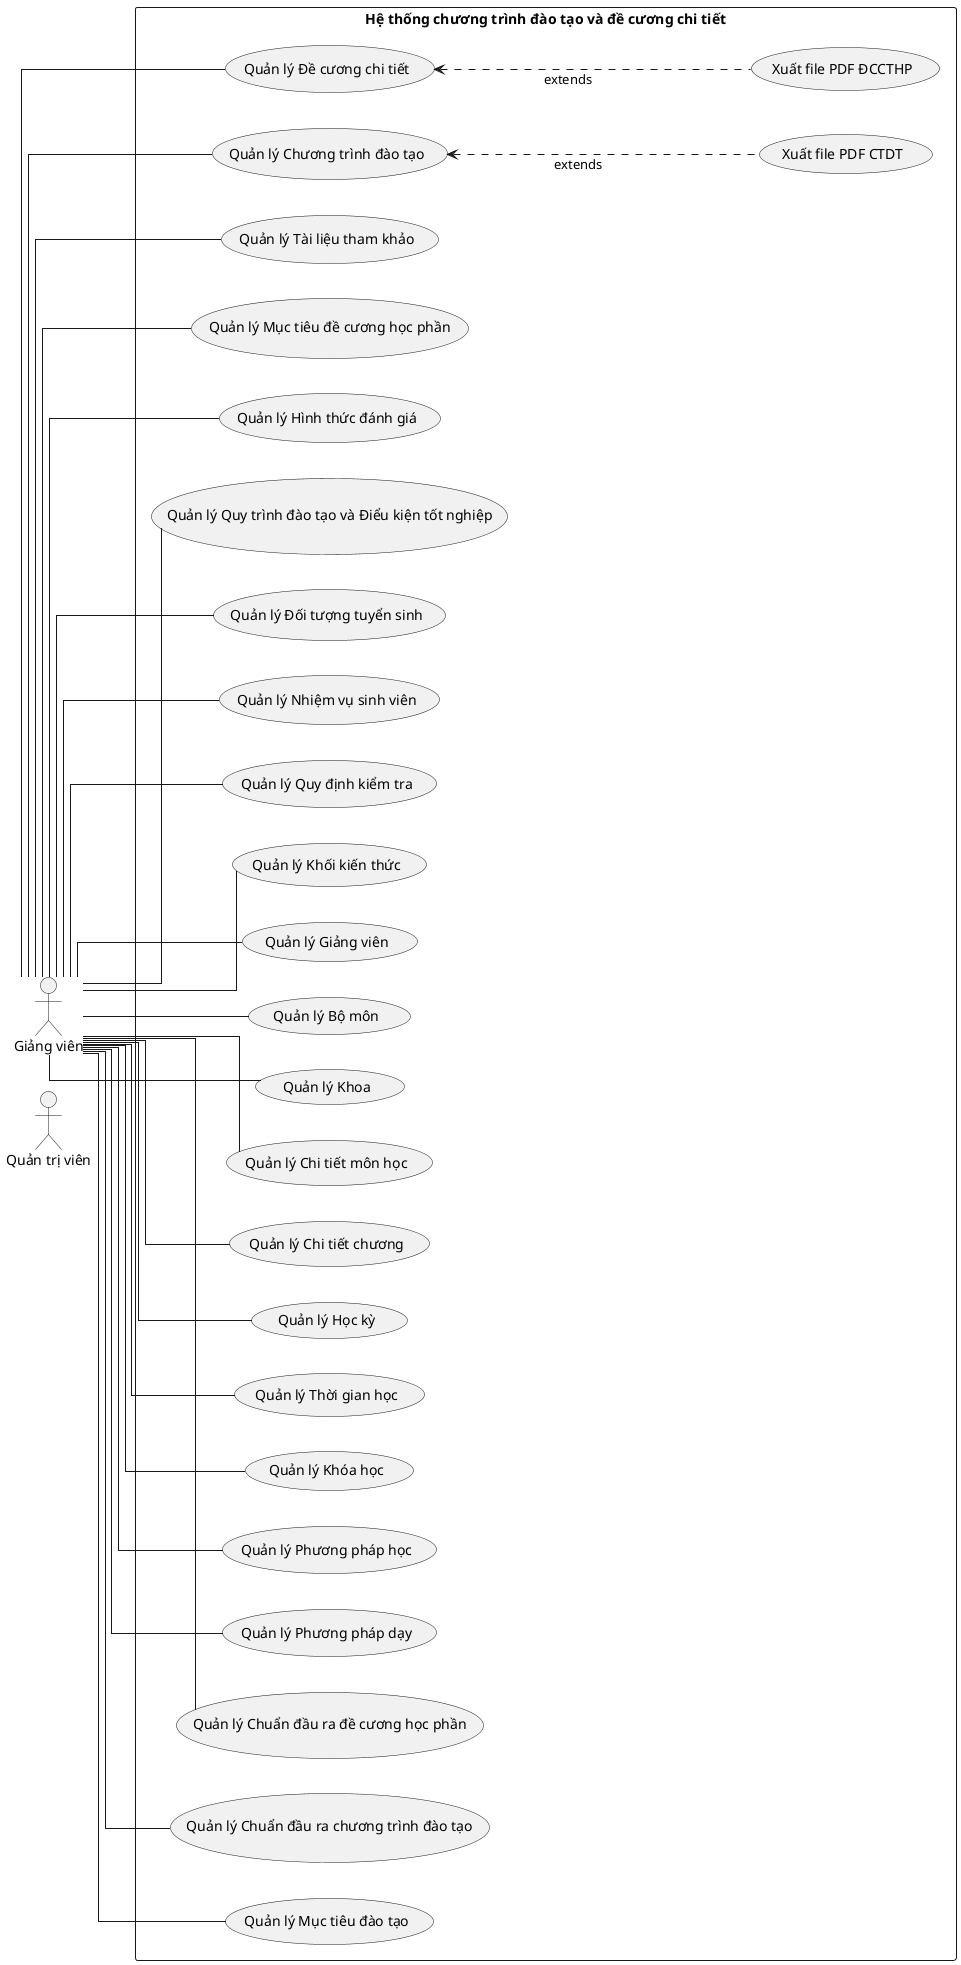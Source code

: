 @startuml
left to right direction
skinparam linetype ortho
actor "Quản trị viên" as ad
actor "Giảng viên" as urs
rectangle "Hệ thống chương trình đào tạo và đề cương chi tiết"{
 urs -- (Quản lý Đề cương chi tiết)
 (Quản lý Đề cương chi tiết) <..... (Xuất file PDF ĐCCTHP) : extends
 urs -- (Quản lý Chương trình đào tạo)
 (Quản lý Chương trình đào tạo) <..... (Xuất file PDF CTDT) : extends 
 urs -- (Quản lý Tài liệu tham khảo)
urs -- (Quản lý Mục tiêu đề cương học phần)
urs -- (Quản lý Hình thức đánh giá)
urs -- (Quản lý Quy trình đào tạo và Điểu kiện tốt nghiệp)
urs -- (Quản lý Đối tượng tuyển sinh)
urs -- (Quản lý Nhiệm vụ sinh viên)
urs -- (Quản lý Quy định kiểm tra)
urs -- (Quản lý Khối kiến thức)
urs -- (Quản lý Giảng viên)
urs -- (Quản lý Bộ môn)
urs -- (Quản lý Khoa)
urs -- (Quản lý Chi tiết môn học)
urs -- (Quản lý Chi tiết chương)
urs -- (Quản lý Học kỳ)
urs -- (Quản lý Thời gian học)
urs -- (Quản lý Khóa học)
urs -- (Quản lý Phương pháp học)
urs -- (Quản lý Phương pháp dạy)
urs -- (Quản lý Chuẩn đầu ra đề cương học phần)
urs -- (Quản lý Chuẩn đầu ra chương trình đào tạo)
urs -- (Quản lý Mục tiêu đào tạo)
}
@enduml
